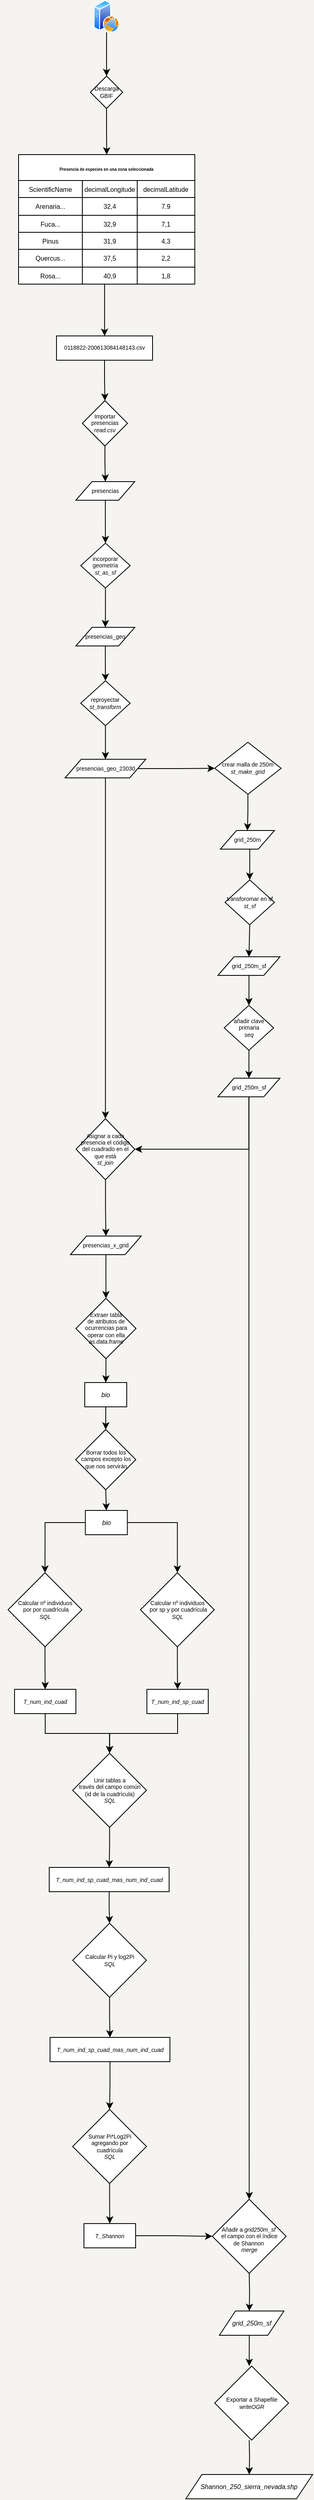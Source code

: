 <mxfile version="22.0.2" type="device">
  <diagram id="Jit6ATI7Qt1ZiND9DbnM" name="Page-1">
    <mxGraphModel dx="849" dy="1220" grid="0" gridSize="10" guides="1" tooltips="1" connect="1" arrows="1" fold="1" page="0" pageScale="1" pageWidth="827" pageHeight="1169" background="#F5F4F1" math="0" shadow="0">
      <root>
        <mxCell id="0" />
        <mxCell id="1" parent="0" />
        <mxCell id="2Fe4kPp8-cE38RGvbUpF-12" style="edgeStyle=orthogonalEdgeStyle;rounded=0;orthogonalLoop=1;jettySize=auto;html=1;" edge="1" parent="1" source="2_f8lwy6tJqQZ87SBYRz-5" target="2_f8lwy6tJqQZ87SBYRz-7">
          <mxGeometry relative="1" as="geometry" />
        </mxCell>
        <mxCell id="2_f8lwy6tJqQZ87SBYRz-5" value="" style="aspect=fixed;perimeter=ellipsePerimeter;html=1;align=center;shadow=0;dashed=0;spacingTop=3;image;image=img/lib/active_directory/web_server.svg;fontSize=7;rotation=-180;flipV=1;flipH=1;" parent="1" vertex="1">
          <mxGeometry x="1411" y="225" width="32" height="40" as="geometry" />
        </mxCell>
        <mxCell id="2Fe4kPp8-cE38RGvbUpF-13" style="edgeStyle=orthogonalEdgeStyle;rounded=0;orthogonalLoop=1;jettySize=auto;html=1;entryX=0.5;entryY=0;entryDx=0;entryDy=0;" edge="1" parent="1" source="2_f8lwy6tJqQZ87SBYRz-7" target="2_f8lwy6tJqQZ87SBYRz-72">
          <mxGeometry relative="1" as="geometry" />
        </mxCell>
        <mxCell id="2_f8lwy6tJqQZ87SBYRz-7" value="Descarga GBIF" style="rhombus;whiteSpace=wrap;html=1;fontSize=7;rotation=0;flipV=1;flipH=1;" parent="1" vertex="1">
          <mxGeometry x="1407" y="319" width="40" height="40" as="geometry" />
        </mxCell>
        <mxCell id="2_f8lwy6tJqQZ87SBYRz-76" value="" style="group;rotation=0;" parent="1" vertex="1" connectable="0">
          <mxGeometry x="1296" y="416" width="262" height="160" as="geometry" />
        </mxCell>
        <mxCell id="2_f8lwy6tJqQZ87SBYRz-32" value="" style="shape=partialRectangle;html=1;whiteSpace=wrap;connectable=0;fillColor=none;top=0;left=0;bottom=0;right=0;overflow=hidden;strokeColor=#000000;rotation=0;" parent="2_f8lwy6tJqQZ87SBYRz-76" vertex="1">
          <mxGeometry y="80" width="131.0" height="40" as="geometry" />
        </mxCell>
        <mxCell id="2_f8lwy6tJqQZ87SBYRz-33" value="" style="shape=partialRectangle;html=1;whiteSpace=wrap;connectable=0;fillColor=none;top=0;left=0;bottom=0;right=0;overflow=hidden;strokeColor=#000000;rotation=0;" parent="2_f8lwy6tJqQZ87SBYRz-76" vertex="1">
          <mxGeometry x="131" y="80" width="131.0" height="40" as="geometry" />
        </mxCell>
        <mxCell id="2_f8lwy6tJqQZ87SBYRz-47" value="" style="shape=table;html=1;whiteSpace=wrap;startSize=0;container=1;collapsible=0;childLayout=tableLayout;fontSize=7;rotation=0;" parent="2_f8lwy6tJqQZ87SBYRz-76" vertex="1">
          <mxGeometry x="22" y="32" width="218.333" height="128" as="geometry" />
        </mxCell>
        <mxCell id="2_f8lwy6tJqQZ87SBYRz-48" value="" style="shape=partialRectangle;html=1;whiteSpace=wrap;collapsible=0;dropTarget=0;pointerEvents=0;fillColor=none;top=0;left=0;bottom=0;right=0;points=[[0,0.5],[1,0.5]];portConstraint=eastwest;rotation=0;" parent="2_f8lwy6tJqQZ87SBYRz-47" vertex="1">
          <mxGeometry width="218.333" height="21" as="geometry" />
        </mxCell>
        <mxCell id="2_f8lwy6tJqQZ87SBYRz-49" value="ScientificName" style="shape=partialRectangle;html=1;whiteSpace=wrap;connectable=0;overflow=hidden;fillColor=none;top=0;left=0;bottom=0;right=0;fontSize=8;rotation=0;" parent="2_f8lwy6tJqQZ87SBYRz-48" vertex="1">
          <mxGeometry width="79" height="21" as="geometry">
            <mxRectangle width="79" height="21" as="alternateBounds" />
          </mxGeometry>
        </mxCell>
        <mxCell id="2_f8lwy6tJqQZ87SBYRz-50" value="decimalLongitude" style="shape=partialRectangle;html=1;whiteSpace=wrap;connectable=0;overflow=hidden;fillColor=none;top=0;left=0;bottom=0;right=0;fontSize=8;rotation=0;" parent="2_f8lwy6tJqQZ87SBYRz-48" vertex="1">
          <mxGeometry x="79" width="68" height="21" as="geometry">
            <mxRectangle width="68" height="21" as="alternateBounds" />
          </mxGeometry>
        </mxCell>
        <mxCell id="2_f8lwy6tJqQZ87SBYRz-51" value="decimalLatitude" style="shape=partialRectangle;html=1;whiteSpace=wrap;connectable=0;overflow=hidden;fillColor=none;top=0;left=0;bottom=0;right=0;fontSize=8;rotation=0;" parent="2_f8lwy6tJqQZ87SBYRz-48" vertex="1">
          <mxGeometry x="147" width="71" height="21" as="geometry">
            <mxRectangle width="71" height="21" as="alternateBounds" />
          </mxGeometry>
        </mxCell>
        <mxCell id="2_f8lwy6tJqQZ87SBYRz-52" value="" style="shape=partialRectangle;html=1;whiteSpace=wrap;collapsible=0;dropTarget=0;pointerEvents=0;fillColor=none;top=0;left=0;bottom=0;right=0;points=[[0,0.5],[1,0.5]];portConstraint=eastwest;rotation=0;" parent="2_f8lwy6tJqQZ87SBYRz-47" vertex="1">
          <mxGeometry y="21" width="218.333" height="22" as="geometry" />
        </mxCell>
        <mxCell id="2_f8lwy6tJqQZ87SBYRz-53" value="Arenaria..." style="shape=partialRectangle;html=1;whiteSpace=wrap;connectable=0;overflow=hidden;fillColor=none;top=0;left=0;bottom=0;right=0;fontSize=8;rotation=0;" parent="2_f8lwy6tJqQZ87SBYRz-52" vertex="1">
          <mxGeometry width="79" height="22" as="geometry">
            <mxRectangle width="79" height="22" as="alternateBounds" />
          </mxGeometry>
        </mxCell>
        <mxCell id="2_f8lwy6tJqQZ87SBYRz-54" value="32,4" style="shape=partialRectangle;html=1;whiteSpace=wrap;connectable=0;overflow=hidden;fillColor=none;top=0;left=0;bottom=0;right=0;fontSize=8;rotation=0;" parent="2_f8lwy6tJqQZ87SBYRz-52" vertex="1">
          <mxGeometry x="79" width="68" height="22" as="geometry">
            <mxRectangle width="68" height="22" as="alternateBounds" />
          </mxGeometry>
        </mxCell>
        <mxCell id="2_f8lwy6tJqQZ87SBYRz-55" value="7.9" style="shape=partialRectangle;html=1;whiteSpace=wrap;connectable=0;overflow=hidden;fillColor=none;top=0;left=0;bottom=0;right=0;fontSize=8;rotation=0;" parent="2_f8lwy6tJqQZ87SBYRz-52" vertex="1">
          <mxGeometry x="147" width="71" height="22" as="geometry">
            <mxRectangle width="71" height="22" as="alternateBounds" />
          </mxGeometry>
        </mxCell>
        <mxCell id="2_f8lwy6tJqQZ87SBYRz-56" value="" style="shape=partialRectangle;html=1;whiteSpace=wrap;collapsible=0;dropTarget=0;pointerEvents=0;fillColor=none;top=0;left=0;bottom=0;right=0;points=[[0,0.5],[1,0.5]];portConstraint=eastwest;rotation=0;" parent="2_f8lwy6tJqQZ87SBYRz-47" vertex="1">
          <mxGeometry y="43" width="218.333" height="21" as="geometry" />
        </mxCell>
        <mxCell id="2_f8lwy6tJqQZ87SBYRz-57" value="Fuca..." style="shape=partialRectangle;html=1;whiteSpace=wrap;connectable=0;overflow=hidden;fillColor=none;top=0;left=0;bottom=0;right=0;fontSize=8;rotation=0;" parent="2_f8lwy6tJqQZ87SBYRz-56" vertex="1">
          <mxGeometry width="79" height="21" as="geometry">
            <mxRectangle width="79" height="21" as="alternateBounds" />
          </mxGeometry>
        </mxCell>
        <mxCell id="2_f8lwy6tJqQZ87SBYRz-58" value="32,9" style="shape=partialRectangle;html=1;whiteSpace=wrap;connectable=0;overflow=hidden;fillColor=none;top=0;left=0;bottom=0;right=0;fontSize=8;rotation=0;" parent="2_f8lwy6tJqQZ87SBYRz-56" vertex="1">
          <mxGeometry x="79" width="68" height="21" as="geometry">
            <mxRectangle width="68" height="21" as="alternateBounds" />
          </mxGeometry>
        </mxCell>
        <mxCell id="2_f8lwy6tJqQZ87SBYRz-59" value="7,1" style="shape=partialRectangle;html=1;whiteSpace=wrap;connectable=0;overflow=hidden;fillColor=none;top=0;left=0;bottom=0;right=0;fontSize=8;rotation=0;" parent="2_f8lwy6tJqQZ87SBYRz-56" vertex="1">
          <mxGeometry x="147" width="71" height="21" as="geometry">
            <mxRectangle width="71" height="21" as="alternateBounds" />
          </mxGeometry>
        </mxCell>
        <mxCell id="2_f8lwy6tJqQZ87SBYRz-60" value="" style="shape=partialRectangle;html=1;whiteSpace=wrap;collapsible=0;dropTarget=0;pointerEvents=0;fillColor=none;top=0;left=0;bottom=0;right=0;points=[[0,0.5],[1,0.5]];portConstraint=eastwest;rotation=0;" parent="2_f8lwy6tJqQZ87SBYRz-47" vertex="1">
          <mxGeometry y="64" width="218.333" height="21" as="geometry" />
        </mxCell>
        <mxCell id="2_f8lwy6tJqQZ87SBYRz-61" value="Pinus" style="shape=partialRectangle;html=1;whiteSpace=wrap;connectable=0;overflow=hidden;fillColor=none;top=0;left=0;bottom=0;right=0;fontSize=8;rotation=0;" parent="2_f8lwy6tJqQZ87SBYRz-60" vertex="1">
          <mxGeometry width="79" height="21" as="geometry">
            <mxRectangle width="79" height="21" as="alternateBounds" />
          </mxGeometry>
        </mxCell>
        <mxCell id="2_f8lwy6tJqQZ87SBYRz-62" value="31,9" style="shape=partialRectangle;html=1;whiteSpace=wrap;connectable=0;overflow=hidden;fillColor=none;top=0;left=0;bottom=0;right=0;fontSize=8;rotation=0;" parent="2_f8lwy6tJqQZ87SBYRz-60" vertex="1">
          <mxGeometry x="79" width="68" height="21" as="geometry">
            <mxRectangle width="68" height="21" as="alternateBounds" />
          </mxGeometry>
        </mxCell>
        <mxCell id="2_f8lwy6tJqQZ87SBYRz-63" value="4,3" style="shape=partialRectangle;html=1;whiteSpace=wrap;connectable=0;overflow=hidden;fillColor=none;top=0;left=0;bottom=0;right=0;fontSize=8;rotation=0;" parent="2_f8lwy6tJqQZ87SBYRz-60" vertex="1">
          <mxGeometry x="147" width="71" height="21" as="geometry">
            <mxRectangle width="71" height="21" as="alternateBounds" />
          </mxGeometry>
        </mxCell>
        <mxCell id="2_f8lwy6tJqQZ87SBYRz-64" value="" style="shape=partialRectangle;html=1;whiteSpace=wrap;collapsible=0;dropTarget=0;pointerEvents=0;fillColor=none;top=0;left=0;bottom=0;right=0;points=[[0,0.5],[1,0.5]];portConstraint=eastwest;rotation=0;" parent="2_f8lwy6tJqQZ87SBYRz-47" vertex="1">
          <mxGeometry y="85" width="218.333" height="22" as="geometry" />
        </mxCell>
        <mxCell id="2_f8lwy6tJqQZ87SBYRz-65" value="Quercus..." style="shape=partialRectangle;html=1;whiteSpace=wrap;connectable=0;overflow=hidden;fillColor=none;top=0;left=0;bottom=0;right=0;fontSize=8;rotation=0;" parent="2_f8lwy6tJqQZ87SBYRz-64" vertex="1">
          <mxGeometry width="79" height="22" as="geometry">
            <mxRectangle width="79" height="22" as="alternateBounds" />
          </mxGeometry>
        </mxCell>
        <mxCell id="2_f8lwy6tJqQZ87SBYRz-66" value="37,5" style="shape=partialRectangle;html=1;whiteSpace=wrap;connectable=0;overflow=hidden;fillColor=none;top=0;left=0;bottom=0;right=0;fontSize=8;rotation=0;" parent="2_f8lwy6tJqQZ87SBYRz-64" vertex="1">
          <mxGeometry x="79" width="68" height="22" as="geometry">
            <mxRectangle width="68" height="22" as="alternateBounds" />
          </mxGeometry>
        </mxCell>
        <mxCell id="2_f8lwy6tJqQZ87SBYRz-67" value="2,2" style="shape=partialRectangle;html=1;whiteSpace=wrap;connectable=0;overflow=hidden;fillColor=none;top=0;left=0;bottom=0;right=0;fontSize=8;rotation=0;" parent="2_f8lwy6tJqQZ87SBYRz-64" vertex="1">
          <mxGeometry x="147" width="71" height="22" as="geometry">
            <mxRectangle width="71" height="22" as="alternateBounds" />
          </mxGeometry>
        </mxCell>
        <mxCell id="2_f8lwy6tJqQZ87SBYRz-68" value="" style="shape=partialRectangle;html=1;whiteSpace=wrap;collapsible=0;dropTarget=0;pointerEvents=0;fillColor=none;top=0;left=0;bottom=0;right=0;points=[[0,0.5],[1,0.5]];portConstraint=eastwest;rotation=0;" parent="2_f8lwy6tJqQZ87SBYRz-47" vertex="1">
          <mxGeometry y="107" width="218.333" height="21" as="geometry" />
        </mxCell>
        <mxCell id="2_f8lwy6tJqQZ87SBYRz-69" value="Rosa..." style="shape=partialRectangle;html=1;whiteSpace=wrap;connectable=0;overflow=hidden;fillColor=none;top=0;left=0;bottom=0;right=0;fontSize=8;rotation=0;" parent="2_f8lwy6tJqQZ87SBYRz-68" vertex="1">
          <mxGeometry width="79" height="21" as="geometry">
            <mxRectangle width="79" height="21" as="alternateBounds" />
          </mxGeometry>
        </mxCell>
        <mxCell id="2_f8lwy6tJqQZ87SBYRz-70" value="40,9" style="shape=partialRectangle;html=1;whiteSpace=wrap;connectable=0;overflow=hidden;fillColor=none;top=0;left=0;bottom=0;right=0;fontSize=8;rotation=0;" parent="2_f8lwy6tJqQZ87SBYRz-68" vertex="1">
          <mxGeometry x="79" width="68" height="21" as="geometry">
            <mxRectangle width="68" height="21" as="alternateBounds" />
          </mxGeometry>
        </mxCell>
        <mxCell id="2_f8lwy6tJqQZ87SBYRz-71" value="1,8" style="shape=partialRectangle;html=1;whiteSpace=wrap;connectable=0;overflow=hidden;fillColor=none;top=0;left=0;bottom=0;right=0;fontSize=8;rotation=0;" parent="2_f8lwy6tJqQZ87SBYRz-68" vertex="1">
          <mxGeometry x="147" width="71" height="21" as="geometry">
            <mxRectangle width="71" height="21" as="alternateBounds" />
          </mxGeometry>
        </mxCell>
        <mxCell id="2_f8lwy6tJqQZ87SBYRz-72" value="&lt;font style=&quot;font-size: 5px&quot;&gt;Presencia de especies en una zona seleccionada&lt;/font&gt;" style="rounded=0;whiteSpace=wrap;html=1;strokeColor=#000000;fontStyle=1;rotation=0;" parent="2_f8lwy6tJqQZ87SBYRz-76" vertex="1">
          <mxGeometry x="22" width="218.333" height="32" as="geometry" />
        </mxCell>
        <mxCell id="2Fe4kPp8-cE38RGvbUpF-16" style="edgeStyle=orthogonalEdgeStyle;rounded=0;orthogonalLoop=1;jettySize=auto;html=1;" edge="1" parent="1" source="2Fe4kPp8-cE38RGvbUpF-2" target="2Fe4kPp8-cE38RGvbUpF-3">
          <mxGeometry relative="1" as="geometry" />
        </mxCell>
        <mxCell id="2Fe4kPp8-cE38RGvbUpF-2" value="0118822-200613084148143.csv" style="rounded=0;whiteSpace=wrap;html=1;fontSize=7;rotation=0;flipV=1;flipH=1;" vertex="1" parent="1">
          <mxGeometry x="1365" y="640" width="119" height="30" as="geometry" />
        </mxCell>
        <mxCell id="2Fe4kPp8-cE38RGvbUpF-17" style="edgeStyle=orthogonalEdgeStyle;rounded=0;orthogonalLoop=1;jettySize=auto;html=1;entryX=0.5;entryY=0;entryDx=0;entryDy=0;" edge="1" parent="1" source="2Fe4kPp8-cE38RGvbUpF-3" target="2Fe4kPp8-cE38RGvbUpF-28">
          <mxGeometry relative="1" as="geometry">
            <mxPoint x="1425.25" y="818" as="targetPoint" />
          </mxGeometry>
        </mxCell>
        <mxCell id="2Fe4kPp8-cE38RGvbUpF-3" value="Importar presencias&lt;br&gt;&lt;i&gt;read.csv&lt;br&gt;&lt;/i&gt;" style="rhombus;whiteSpace=wrap;html=1;fontSize=7;rotation=0;flipV=1;flipH=1;" vertex="1" parent="1">
          <mxGeometry x="1397" y="720" width="56" height="56" as="geometry" />
        </mxCell>
        <mxCell id="2Fe4kPp8-cE38RGvbUpF-18" style="edgeStyle=orthogonalEdgeStyle;rounded=0;orthogonalLoop=1;jettySize=auto;html=1;exitX=0.5;exitY=1;exitDx=0;exitDy=0;" edge="1" parent="1" source="2Fe4kPp8-cE38RGvbUpF-28" target="2Fe4kPp8-cE38RGvbUpF-8">
          <mxGeometry relative="1" as="geometry">
            <mxPoint x="1480" y="848" as="sourcePoint" />
          </mxGeometry>
        </mxCell>
        <mxCell id="2Fe4kPp8-cE38RGvbUpF-21" style="edgeStyle=orthogonalEdgeStyle;rounded=0;orthogonalLoop=1;jettySize=auto;html=1;entryX=0.5;entryY=0;entryDx=0;entryDy=0;" edge="1" parent="1" source="2Fe4kPp8-cE38RGvbUpF-8" target="2Fe4kPp8-cE38RGvbUpF-29">
          <mxGeometry relative="1" as="geometry">
            <mxPoint x="1426.25" y="999.0" as="targetPoint" />
          </mxGeometry>
        </mxCell>
        <mxCell id="2Fe4kPp8-cE38RGvbUpF-8" value="incorporar geometría&lt;br&gt;&lt;i&gt;st_as_sf&lt;/i&gt;" style="rhombus;whiteSpace=wrap;html=1;fontSize=7;rounded=0;rotation=0;flipV=1;flipH=1;" vertex="1" parent="1">
          <mxGeometry x="1395" y="896" width="61.25" height="55.5" as="geometry" />
        </mxCell>
        <mxCell id="2Fe4kPp8-cE38RGvbUpF-15" style="edgeStyle=orthogonalEdgeStyle;rounded=0;orthogonalLoop=1;jettySize=auto;html=1;exitX=0.488;exitY=0.975;exitDx=0;exitDy=0;exitPerimeter=0;" edge="1" parent="1" source="2_f8lwy6tJqQZ87SBYRz-68" target="2Fe4kPp8-cE38RGvbUpF-2">
          <mxGeometry relative="1" as="geometry" />
        </mxCell>
        <mxCell id="2Fe4kPp8-cE38RGvbUpF-23" style="edgeStyle=orthogonalEdgeStyle;rounded=0;orthogonalLoop=1;jettySize=auto;html=1;exitX=0.5;exitY=1;exitDx=0;exitDy=0;" edge="1" parent="1" source="2Fe4kPp8-cE38RGvbUpF-29" target="2Fe4kPp8-cE38RGvbUpF-22">
          <mxGeometry relative="1" as="geometry">
            <mxPoint x="1426.259" y="1022.0" as="sourcePoint" />
          </mxGeometry>
        </mxCell>
        <mxCell id="2Fe4kPp8-cE38RGvbUpF-25" style="edgeStyle=orthogonalEdgeStyle;rounded=0;orthogonalLoop=1;jettySize=auto;html=1;exitX=0.5;exitY=1;exitDx=0;exitDy=0;entryX=0.5;entryY=0;entryDx=0;entryDy=0;" edge="1" parent="1" source="2Fe4kPp8-cE38RGvbUpF-22" target="2Fe4kPp8-cE38RGvbUpF-30">
          <mxGeometry relative="1" as="geometry">
            <mxPoint x="1426" y="1159.0" as="targetPoint" />
          </mxGeometry>
        </mxCell>
        <mxCell id="2Fe4kPp8-cE38RGvbUpF-22" value="reproyectar&lt;br&gt;&lt;i&gt;st_transform&lt;/i&gt;" style="rhombus;whiteSpace=wrap;html=1;fontSize=7;rounded=0;rotation=0;flipV=1;flipH=1;" vertex="1" parent="1">
          <mxGeometry x="1395" y="1066" width="61.25" height="55.5" as="geometry" />
        </mxCell>
        <mxCell id="2Fe4kPp8-cE38RGvbUpF-27" style="edgeStyle=orthogonalEdgeStyle;rounded=0;orthogonalLoop=1;jettySize=auto;html=1;exitX=1;exitY=0.5;exitDx=0;exitDy=0;" edge="1" parent="1" source="2Fe4kPp8-cE38RGvbUpF-30" target="2Fe4kPp8-cE38RGvbUpF-26">
          <mxGeometry relative="1" as="geometry">
            <mxPoint x="1471.31" y="1170.519" as="sourcePoint" />
          </mxGeometry>
        </mxCell>
        <mxCell id="2Fe4kPp8-cE38RGvbUpF-32" style="edgeStyle=orthogonalEdgeStyle;rounded=0;orthogonalLoop=1;jettySize=auto;html=1;exitX=0.5;exitY=1;exitDx=0;exitDy=0;entryX=0.5;entryY=0;entryDx=0;entryDy=0;" edge="1" parent="1" source="2Fe4kPp8-cE38RGvbUpF-26" target="2Fe4kPp8-cE38RGvbUpF-31">
          <mxGeometry relative="1" as="geometry" />
        </mxCell>
        <mxCell id="2Fe4kPp8-cE38RGvbUpF-26" value="crear malla de 250m&lt;br&gt;&lt;i&gt;st_make_grid&lt;/i&gt;" style="rhombus;whiteSpace=wrap;html=1;fontSize=7;rounded=0;rotation=0;flipV=1;flipH=1;" vertex="1" parent="1">
          <mxGeometry x="1561" y="1142" width="82.25" height="64.25" as="geometry" />
        </mxCell>
        <mxCell id="2Fe4kPp8-cE38RGvbUpF-28" value="presencias" style="shape=parallelogram;perimeter=parallelogramPerimeter;whiteSpace=wrap;html=1;fixedSize=1;fontSize=7;" vertex="1" parent="1">
          <mxGeometry x="1389" y="820" width="73" height="23" as="geometry" />
        </mxCell>
        <mxCell id="2Fe4kPp8-cE38RGvbUpF-29" value="presencias_geo" style="shape=parallelogram;perimeter=parallelogramPerimeter;whiteSpace=wrap;html=1;fixedSize=1;fontSize=7;" vertex="1" parent="1">
          <mxGeometry x="1389" y="1000" width="73" height="23" as="geometry" />
        </mxCell>
        <mxCell id="2Fe4kPp8-cE38RGvbUpF-43" style="edgeStyle=orthogonalEdgeStyle;rounded=0;orthogonalLoop=1;jettySize=auto;html=1;entryX=0.5;entryY=0;entryDx=0;entryDy=0;" edge="1" parent="1" source="2Fe4kPp8-cE38RGvbUpF-30" target="2Fe4kPp8-cE38RGvbUpF-42">
          <mxGeometry relative="1" as="geometry" />
        </mxCell>
        <mxCell id="2Fe4kPp8-cE38RGvbUpF-30" value="presencias_geo_23030" style="shape=parallelogram;perimeter=parallelogramPerimeter;whiteSpace=wrap;html=1;fixedSize=1;fontSize=7;" vertex="1" parent="1">
          <mxGeometry x="1375.62" y="1163" width="100" height="23" as="geometry" />
        </mxCell>
        <mxCell id="2Fe4kPp8-cE38RGvbUpF-35" style="edgeStyle=orthogonalEdgeStyle;rounded=0;orthogonalLoop=1;jettySize=auto;html=1;exitX=0.5;exitY=1;exitDx=0;exitDy=0;entryX=0.5;entryY=0;entryDx=0;entryDy=0;" edge="1" parent="1" source="2Fe4kPp8-cE38RGvbUpF-31" target="2Fe4kPp8-cE38RGvbUpF-34">
          <mxGeometry relative="1" as="geometry" />
        </mxCell>
        <mxCell id="2Fe4kPp8-cE38RGvbUpF-31" value="grid_250m" style="shape=parallelogram;perimeter=parallelogramPerimeter;whiteSpace=wrap;html=1;fixedSize=1;fontSize=7;" vertex="1" parent="1">
          <mxGeometry x="1568" y="1251" width="67" height="23" as="geometry" />
        </mxCell>
        <mxCell id="2Fe4kPp8-cE38RGvbUpF-38" style="edgeStyle=orthogonalEdgeStyle;rounded=0;orthogonalLoop=1;jettySize=auto;html=1;exitX=0.5;exitY=1;exitDx=0;exitDy=0;entryX=0.5;entryY=0;entryDx=0;entryDy=0;" edge="1" parent="1" source="2Fe4kPp8-cE38RGvbUpF-34" target="2Fe4kPp8-cE38RGvbUpF-36">
          <mxGeometry relative="1" as="geometry" />
        </mxCell>
        <mxCell id="2Fe4kPp8-cE38RGvbUpF-34" value="transforomar en sf&lt;br&gt;&lt;i&gt;st_sf&lt;/i&gt;" style="rhombus;whiteSpace=wrap;html=1;fontSize=7;rounded=0;rotation=0;flipV=1;flipH=1;" vertex="1" parent="1">
          <mxGeometry x="1573.75" y="1312" width="61.25" height="55.5" as="geometry" />
        </mxCell>
        <mxCell id="2Fe4kPp8-cE38RGvbUpF-39" style="edgeStyle=orthogonalEdgeStyle;rounded=0;orthogonalLoop=1;jettySize=auto;html=1;entryX=0.5;entryY=0;entryDx=0;entryDy=0;" edge="1" parent="1" source="2Fe4kPp8-cE38RGvbUpF-36" target="2Fe4kPp8-cE38RGvbUpF-37">
          <mxGeometry relative="1" as="geometry" />
        </mxCell>
        <mxCell id="2Fe4kPp8-cE38RGvbUpF-36" value="grid_250m_sf" style="shape=parallelogram;perimeter=parallelogramPerimeter;whiteSpace=wrap;html=1;fixedSize=1;fontSize=7;" vertex="1" parent="1">
          <mxGeometry x="1565" y="1407" width="76.88" height="23" as="geometry" />
        </mxCell>
        <mxCell id="2Fe4kPp8-cE38RGvbUpF-41" style="edgeStyle=orthogonalEdgeStyle;rounded=0;orthogonalLoop=1;jettySize=auto;html=1;exitX=0.5;exitY=1;exitDx=0;exitDy=0;entryX=0.5;entryY=0;entryDx=0;entryDy=0;" edge="1" parent="1" source="2Fe4kPp8-cE38RGvbUpF-37" target="2Fe4kPp8-cE38RGvbUpF-40">
          <mxGeometry relative="1" as="geometry" />
        </mxCell>
        <mxCell id="2Fe4kPp8-cE38RGvbUpF-37" value="añadir clave primaria&lt;br&gt;&lt;i&gt;seq&lt;/i&gt;" style="rhombus;whiteSpace=wrap;html=1;fontSize=7;rounded=0;rotation=0;flipV=1;flipH=1;" vertex="1" parent="1">
          <mxGeometry x="1572.75" y="1467" width="61.25" height="55.5" as="geometry" />
        </mxCell>
        <mxCell id="2Fe4kPp8-cE38RGvbUpF-44" style="edgeStyle=orthogonalEdgeStyle;rounded=0;orthogonalLoop=1;jettySize=auto;html=1;entryX=1;entryY=0.5;entryDx=0;entryDy=0;exitX=0.5;exitY=1;exitDx=0;exitDy=0;" edge="1" parent="1" source="2Fe4kPp8-cE38RGvbUpF-40" target="2Fe4kPp8-cE38RGvbUpF-42">
          <mxGeometry relative="1" as="geometry" />
        </mxCell>
        <mxCell id="2Fe4kPp8-cE38RGvbUpF-66" style="edgeStyle=orthogonalEdgeStyle;rounded=0;orthogonalLoop=1;jettySize=auto;html=1;entryX=0.5;entryY=0;entryDx=0;entryDy=0;" edge="1" parent="1" source="2Fe4kPp8-cE38RGvbUpF-40" target="W3SlVdfrZyyok9W8B5x4-50">
          <mxGeometry relative="1" as="geometry" />
        </mxCell>
        <mxCell id="2Fe4kPp8-cE38RGvbUpF-40" value="grid_250m_sf" style="shape=parallelogram;perimeter=parallelogramPerimeter;whiteSpace=wrap;html=1;fixedSize=1;fontSize=7;" vertex="1" parent="1">
          <mxGeometry x="1564.93" y="1557" width="76.88" height="23" as="geometry" />
        </mxCell>
        <mxCell id="2Fe4kPp8-cE38RGvbUpF-48" style="edgeStyle=orthogonalEdgeStyle;rounded=0;orthogonalLoop=1;jettySize=auto;html=1;entryX=0.5;entryY=0;entryDx=0;entryDy=0;" edge="1" parent="1" source="W3SlVdfrZyyok9W8B5x4-24" target="W3SlVdfrZyyok9W8B5x4-26">
          <mxGeometry relative="1" as="geometry" />
        </mxCell>
        <mxCell id="W3SlVdfrZyyok9W8B5x4-24" value="Extraer tabla&lt;br&gt;de atributos de ocurrencias para operar con ella&lt;br&gt;&lt;i&gt;as.data.frame&lt;/i&gt;" style="rhombus;whiteSpace=wrap;html=1;fontSize=7;rotation=0;" parent="1" vertex="1">
          <mxGeometry x="1389" y="1829" width="74.5" height="74.5" as="geometry" />
        </mxCell>
        <mxCell id="2Fe4kPp8-cE38RGvbUpF-52" style="edgeStyle=orthogonalEdgeStyle;rounded=0;orthogonalLoop=1;jettySize=auto;html=1;exitX=0.5;exitY=1;exitDx=0;exitDy=0;entryX=0.5;entryY=0;entryDx=0;entryDy=0;" edge="1" parent="1" source="W3SlVdfrZyyok9W8B5x4-26" target="2Fe4kPp8-cE38RGvbUpF-49">
          <mxGeometry relative="1" as="geometry" />
        </mxCell>
        <mxCell id="W3SlVdfrZyyok9W8B5x4-26" value="bio" style="rounded=0;whiteSpace=wrap;html=1;fontSize=8;fontStyle=2;rotation=0;" parent="1" vertex="1">
          <mxGeometry x="1400" y="1933" width="52" height="30" as="geometry" />
        </mxCell>
        <mxCell id="2Fe4kPp8-cE38RGvbUpF-57" style="edgeStyle=orthogonalEdgeStyle;rounded=0;orthogonalLoop=1;jettySize=auto;html=1;entryX=0.5;entryY=0;entryDx=0;entryDy=0;" edge="1" parent="1" source="W3SlVdfrZyyok9W8B5x4-28" target="W3SlVdfrZyyok9W8B5x4-30">
          <mxGeometry relative="1" as="geometry" />
        </mxCell>
        <mxCell id="W3SlVdfrZyyok9W8B5x4-28" value="Calcular nº individuos&lt;br&gt;&amp;nbsp;por sp y por cuadrícula&lt;br&gt;&lt;i&gt;SQL&lt;/i&gt;&lt;span style=&quot;color: rgba(0 , 0 , 0 , 0) ; font-family: monospace ; font-size: 0px&quot;&gt;xGraphModel%3E%3Croot%3E%3CmxCell%20id%3D%220%22%2F%3E%3CmxCell%20id%3D%221%22%20parent%3D%220%22%2F%3E%3CmxCell%20id%3D%222%22%20value%3D%22Extraer%20tabla%20de%20atributos%20de%20ocurrencias%20para%20operar%20con%20ella%22%20style%3D%22rhombus%3BwhiteSpace%3Dwrap%3Bhtml%3D1%3BfontSize%3D7%3B%22%20vertex%3D%221%22%20parent%3D%221%22%3E%3CmxGeometry%20x%3D%221327%22%20y%3D%22-560%22%20width%3D%2274.5%22%20height%3D%2274.5%22%20as%3D%22geometry%22%2F%3E%3C%2FmxCell%3E%3C%2Froot%3E%3C%2FmxGraphModel%3E&lt;/span&gt;" style="rhombus;whiteSpace=wrap;html=1;fontSize=7;rotation=0;" parent="1" vertex="1">
          <mxGeometry x="1469" y="2168" width="91.5" height="91.5" as="geometry" />
        </mxCell>
        <mxCell id="2Fe4kPp8-cE38RGvbUpF-60" style="edgeStyle=orthogonalEdgeStyle;rounded=0;orthogonalLoop=1;jettySize=auto;html=1;entryX=0.5;entryY=0;entryDx=0;entryDy=0;exitX=0.5;exitY=1;exitDx=0;exitDy=0;" edge="1" parent="1" source="W3SlVdfrZyyok9W8B5x4-30" target="W3SlVdfrZyyok9W8B5x4-36">
          <mxGeometry relative="1" as="geometry" />
        </mxCell>
        <mxCell id="W3SlVdfrZyyok9W8B5x4-30" value="&lt;i style=&quot;font-size: 7px&quot;&gt;T_num_ind_sp_cuad&lt;/i&gt;" style="rounded=0;whiteSpace=wrap;html=1;fontSize=8;rotation=0;" parent="1" vertex="1">
          <mxGeometry x="1477" y="2312" width="76" height="30" as="geometry" />
        </mxCell>
        <mxCell id="2Fe4kPp8-cE38RGvbUpF-56" style="edgeStyle=orthogonalEdgeStyle;rounded=0;orthogonalLoop=1;jettySize=auto;html=1;entryX=0.5;entryY=0;entryDx=0;entryDy=0;" edge="1" parent="1" source="W3SlVdfrZyyok9W8B5x4-33" target="W3SlVdfrZyyok9W8B5x4-34">
          <mxGeometry relative="1" as="geometry" />
        </mxCell>
        <mxCell id="W3SlVdfrZyyok9W8B5x4-33" value="Calcular nº individuos&lt;br&gt;&amp;nbsp;por por cuadrícula&lt;br&gt;&lt;i&gt;SQL&lt;/i&gt;&lt;span style=&quot;color: rgba(0 , 0 , 0 , 0) ; font-family: monospace ; font-size: 0px&quot;&gt;mxGraphModel%3E%3Croot%3E%3CmxCell%20id%3D%220%22%2F%3E%3CmxCell%20id%3D%221%22%20parent%3D%220%22%2F%3E%3CmxCell%20id%3D%222%22%20value%3D%22Extraer%20tabla%20de%20atributos%20de%20ocurrencias%20para%20operar%20con%20ella%22%20style%3D%22rhombus%3BwhiteSpace%3Dwrap%3Bhtml%3D1%3BfontSize%3D7%3B%22%20vertex%3D%221%22%20parent%3D%221%22%3E%3CmxGeometry%20x%3D%221327%22%20y%3D%22-560%22%20width%3D%2274.5%22%20height%3D%2274.5%22%20as%3D%22geometry%22%2F%3E%3C%2FmxCell%3E%3C%2Froot%3E%3C%2FmxGraphModel%3E&lt;/span&gt;" style="rhombus;whiteSpace=wrap;html=1;fontSize=7;rotation=0;" parent="1" vertex="1">
          <mxGeometry x="1305" y="2168" width="91.5" height="91.5" as="geometry" />
        </mxCell>
        <mxCell id="2Fe4kPp8-cE38RGvbUpF-58" style="edgeStyle=orthogonalEdgeStyle;rounded=0;orthogonalLoop=1;jettySize=auto;html=1;exitX=0.5;exitY=1;exitDx=0;exitDy=0;" edge="1" parent="1" source="W3SlVdfrZyyok9W8B5x4-34" target="W3SlVdfrZyyok9W8B5x4-36">
          <mxGeometry relative="1" as="geometry" />
        </mxCell>
        <mxCell id="W3SlVdfrZyyok9W8B5x4-34" value="&lt;i style=&quot;font-size: 7px&quot;&gt;T_num_ind_cuad&lt;/i&gt;" style="rounded=0;whiteSpace=wrap;html=1;fontSize=8;rotation=0;" parent="1" vertex="1">
          <mxGeometry x="1313" y="2312" width="76" height="30" as="geometry" />
        </mxCell>
        <mxCell id="2Fe4kPp8-cE38RGvbUpF-61" style="edgeStyle=orthogonalEdgeStyle;rounded=0;orthogonalLoop=1;jettySize=auto;html=1;entryX=0.5;entryY=0;entryDx=0;entryDy=0;" edge="1" parent="1" source="W3SlVdfrZyyok9W8B5x4-36" target="W3SlVdfrZyyok9W8B5x4-40">
          <mxGeometry relative="1" as="geometry" />
        </mxCell>
        <mxCell id="W3SlVdfrZyyok9W8B5x4-36" value="Unir tablas a&lt;br&gt;través del campo común&lt;br&gt;(id de la cuadrícula)&lt;br&gt;&lt;i&gt;SQL&lt;/i&gt;" style="rhombus;whiteSpace=wrap;html=1;fontSize=7;rotation=0;" parent="1" vertex="1">
          <mxGeometry x="1385" y="2391" width="91.5" height="91.5" as="geometry" />
        </mxCell>
        <mxCell id="2Fe4kPp8-cE38RGvbUpF-62" style="edgeStyle=orthogonalEdgeStyle;rounded=0;orthogonalLoop=1;jettySize=auto;html=1;" edge="1" parent="1" source="W3SlVdfrZyyok9W8B5x4-40" target="W3SlVdfrZyyok9W8B5x4-42">
          <mxGeometry relative="1" as="geometry" />
        </mxCell>
        <mxCell id="W3SlVdfrZyyok9W8B5x4-40" value="&lt;span style=&quot;font-size: 7px&quot;&gt;&lt;i&gt;T_num_ind_sp_cuad_mas_num_ind_cuad&lt;/i&gt;&lt;/span&gt;" style="rounded=0;whiteSpace=wrap;html=1;fontSize=8;rotation=0;" parent="1" vertex="1">
          <mxGeometry x="1356" y="2532" width="148.5" height="30" as="geometry" />
        </mxCell>
        <mxCell id="2Fe4kPp8-cE38RGvbUpF-63" style="edgeStyle=orthogonalEdgeStyle;rounded=0;orthogonalLoop=1;jettySize=auto;html=1;entryX=0.5;entryY=0;entryDx=0;entryDy=0;" edge="1" parent="1" source="W3SlVdfrZyyok9W8B5x4-42" target="W3SlVdfrZyyok9W8B5x4-44">
          <mxGeometry relative="1" as="geometry" />
        </mxCell>
        <mxCell id="W3SlVdfrZyyok9W8B5x4-42" value="Calcular Pi y log2Pi&lt;br&gt;&lt;i&gt;SQL&lt;/i&gt;" style="rhombus;whiteSpace=wrap;html=1;fontSize=7;rotation=0;" parent="1" vertex="1">
          <mxGeometry x="1385" y="2601" width="91.5" height="91.5" as="geometry" />
        </mxCell>
        <mxCell id="2Fe4kPp8-cE38RGvbUpF-64" style="edgeStyle=orthogonalEdgeStyle;rounded=0;orthogonalLoop=1;jettySize=auto;html=1;entryX=0.5;entryY=0;entryDx=0;entryDy=0;" edge="1" parent="1" source="W3SlVdfrZyyok9W8B5x4-44" target="W3SlVdfrZyyok9W8B5x4-46">
          <mxGeometry relative="1" as="geometry" />
        </mxCell>
        <mxCell id="W3SlVdfrZyyok9W8B5x4-44" value="&lt;span style=&quot;font-size: 7px&quot;&gt;&lt;i&gt;T_num_ind_sp_cuad_mas_num_ind_cuad&lt;/i&gt;&lt;/span&gt;" style="rounded=0;whiteSpace=wrap;html=1;fontSize=8;rotation=0;" parent="1" vertex="1">
          <mxGeometry x="1357" y="2742" width="148.5" height="30" as="geometry" />
        </mxCell>
        <mxCell id="2Fe4kPp8-cE38RGvbUpF-65" style="edgeStyle=orthogonalEdgeStyle;rounded=0;orthogonalLoop=1;jettySize=auto;html=1;exitX=0.5;exitY=1;exitDx=0;exitDy=0;" edge="1" parent="1" source="W3SlVdfrZyyok9W8B5x4-46" target="W3SlVdfrZyyok9W8B5x4-48">
          <mxGeometry relative="1" as="geometry" />
        </mxCell>
        <mxCell id="W3SlVdfrZyyok9W8B5x4-46" value="Sumar Pi*Log2Pi &lt;br&gt;agregando por&lt;br&gt;cuadrícula&lt;br&gt;&lt;i&gt;SQL&lt;/i&gt;" style="rhombus;whiteSpace=wrap;html=1;fontSize=7;rotation=0;" parent="1" vertex="1">
          <mxGeometry x="1385" y="2831" width="91.5" height="91.5" as="geometry" />
        </mxCell>
        <mxCell id="2Fe4kPp8-cE38RGvbUpF-67" style="edgeStyle=orthogonalEdgeStyle;rounded=0;orthogonalLoop=1;jettySize=auto;html=1;" edge="1" parent="1" source="W3SlVdfrZyyok9W8B5x4-48" target="W3SlVdfrZyyok9W8B5x4-50">
          <mxGeometry relative="1" as="geometry" />
        </mxCell>
        <mxCell id="W3SlVdfrZyyok9W8B5x4-48" value="&lt;span style=&quot;font-size: 7px&quot;&gt;&lt;i&gt;T_Shannon&lt;/i&gt;&lt;/span&gt;" style="rounded=0;whiteSpace=wrap;html=1;fontSize=8;rotation=0;" parent="1" vertex="1">
          <mxGeometry x="1399" y="2972" width="64" height="30" as="geometry" />
        </mxCell>
        <mxCell id="2Fe4kPp8-cE38RGvbUpF-68" style="edgeStyle=orthogonalEdgeStyle;rounded=0;orthogonalLoop=1;jettySize=auto;html=1;" edge="1" parent="1">
          <mxGeometry relative="1" as="geometry">
            <mxPoint x="1603.714" y="3033.464" as="sourcePoint" />
            <mxPoint x="1603.857" y="3080" as="targetPoint" />
          </mxGeometry>
        </mxCell>
        <mxCell id="W3SlVdfrZyyok9W8B5x4-50" value="&lt;br&gt;Añadir a &lt;i&gt;grid250m_sf&lt;/i&gt;&amp;nbsp;&lt;br&gt;el campo con el índice&lt;br&gt;de Shannon&amp;nbsp;&lt;br&gt;&lt;i&gt;merge&lt;/i&gt;" style="rhombus;whiteSpace=wrap;html=1;fontSize=7;rotation=0;" parent="1" vertex="1">
          <mxGeometry x="1558" y="2942" width="91.5" height="91.5" as="geometry" />
        </mxCell>
        <mxCell id="2Fe4kPp8-cE38RGvbUpF-69" style="edgeStyle=orthogonalEdgeStyle;rounded=0;orthogonalLoop=1;jettySize=auto;html=1;entryX=0.5;entryY=0;entryDx=0;entryDy=0;" edge="1" parent="1">
          <mxGeometry relative="1" as="geometry">
            <mxPoint x="1603.857" y="3110" as="sourcePoint" />
            <mxPoint x="1603.75" y="3148" as="targetPoint" />
          </mxGeometry>
        </mxCell>
        <mxCell id="W3SlVdfrZyyok9W8B5x4-53" value="grid_250m_sf" style="shape=parallelogram;perimeter=parallelogramPerimeter;whiteSpace=wrap;html=1;fixedSize=1;fontSize=8;fontStyle=2;rotation=0;" parent="1" vertex="1">
          <mxGeometry x="1566.75" y="3080" width="80" height="30" as="geometry" />
        </mxCell>
        <mxCell id="2Fe4kPp8-cE38RGvbUpF-70" style="edgeStyle=orthogonalEdgeStyle;rounded=0;orthogonalLoop=1;jettySize=auto;html=1;entryX=0.5;entryY=0;entryDx=0;entryDy=0;" edge="1" parent="1" target="W3SlVdfrZyyok9W8B5x4-57">
          <mxGeometry relative="1" as="geometry">
            <mxPoint x="1603.714" y="3239.464" as="sourcePoint" />
          </mxGeometry>
        </mxCell>
        <mxCell id="W3SlVdfrZyyok9W8B5x4-55" value="Exportar a Shapefile&lt;br&gt;&lt;i&gt;writeOGR&lt;/i&gt;" style="rhombus;whiteSpace=wrap;html=1;fontSize=7;rotation=0;" parent="1" vertex="1">
          <mxGeometry x="1561" y="3148" width="91.5" height="91.5" as="geometry" />
        </mxCell>
        <mxCell id="W3SlVdfrZyyok9W8B5x4-57" value="&lt;i&gt;Shannon_250_sierra_nevada.shp&lt;/i&gt;" style="shape=parallelogram;perimeter=parallelogramPerimeter;whiteSpace=wrap;html=1;fixedSize=1;fontSize=8;rotation=0;" parent="1" vertex="1">
          <mxGeometry x="1525.19" y="3282" width="157.12" height="30" as="geometry" />
        </mxCell>
        <mxCell id="2Fe4kPp8-cE38RGvbUpF-46" style="edgeStyle=orthogonalEdgeStyle;rounded=0;orthogonalLoop=1;jettySize=auto;html=1;" edge="1" parent="1" source="2Fe4kPp8-cE38RGvbUpF-42" target="2Fe4kPp8-cE38RGvbUpF-45">
          <mxGeometry relative="1" as="geometry" />
        </mxCell>
        <mxCell id="2Fe4kPp8-cE38RGvbUpF-42" value="Asignar a cada presencia el código del cuadrado en el que está&lt;br&gt;&lt;i&gt;st_join&lt;/i&gt;" style="rhombus;whiteSpace=wrap;html=1;fontSize=7;rounded=0;rotation=0;flipV=1;flipH=1;" vertex="1" parent="1">
          <mxGeometry x="1389.25" y="1607" width="72.75" height="75.5" as="geometry" />
        </mxCell>
        <mxCell id="2Fe4kPp8-cE38RGvbUpF-47" style="edgeStyle=orthogonalEdgeStyle;rounded=0;orthogonalLoop=1;jettySize=auto;html=1;entryX=0.5;entryY=0;entryDx=0;entryDy=0;" edge="1" parent="1" source="2Fe4kPp8-cE38RGvbUpF-45" target="W3SlVdfrZyyok9W8B5x4-24">
          <mxGeometry relative="1" as="geometry" />
        </mxCell>
        <mxCell id="2Fe4kPp8-cE38RGvbUpF-45" value="presencias_x_grid" style="shape=parallelogram;perimeter=parallelogramPerimeter;whiteSpace=wrap;html=1;fixedSize=1;fontSize=7;" vertex="1" parent="1">
          <mxGeometry x="1382.25" y="1752" width="87.75" height="23" as="geometry" />
        </mxCell>
        <mxCell id="2Fe4kPp8-cE38RGvbUpF-53" style="edgeStyle=orthogonalEdgeStyle;rounded=0;orthogonalLoop=1;jettySize=auto;html=1;exitX=0.5;exitY=1;exitDx=0;exitDy=0;entryX=0.5;entryY=0;entryDx=0;entryDy=0;" edge="1" parent="1" source="2Fe4kPp8-cE38RGvbUpF-49" target="2Fe4kPp8-cE38RGvbUpF-50">
          <mxGeometry relative="1" as="geometry" />
        </mxCell>
        <mxCell id="2Fe4kPp8-cE38RGvbUpF-49" value="Borrar todos los campos excepto los que nos servirán" style="rhombus;whiteSpace=wrap;html=1;fontSize=7;rotation=0;" vertex="1" parent="1">
          <mxGeometry x="1388.75" y="1991" width="74.5" height="74.5" as="geometry" />
        </mxCell>
        <mxCell id="2Fe4kPp8-cE38RGvbUpF-54" style="edgeStyle=orthogonalEdgeStyle;rounded=0;orthogonalLoop=1;jettySize=auto;html=1;entryX=0.5;entryY=0;entryDx=0;entryDy=0;" edge="1" parent="1" source="2Fe4kPp8-cE38RGvbUpF-50" target="W3SlVdfrZyyok9W8B5x4-33">
          <mxGeometry relative="1" as="geometry" />
        </mxCell>
        <mxCell id="2Fe4kPp8-cE38RGvbUpF-55" style="edgeStyle=orthogonalEdgeStyle;rounded=0;orthogonalLoop=1;jettySize=auto;html=1;" edge="1" parent="1" source="2Fe4kPp8-cE38RGvbUpF-50" target="W3SlVdfrZyyok9W8B5x4-28">
          <mxGeometry relative="1" as="geometry" />
        </mxCell>
        <mxCell id="2Fe4kPp8-cE38RGvbUpF-50" value="bio" style="rounded=0;whiteSpace=wrap;html=1;fontSize=8;fontStyle=2;rotation=0;" vertex="1" parent="1">
          <mxGeometry x="1400.75" y="2091" width="52" height="30" as="geometry" />
        </mxCell>
      </root>
    </mxGraphModel>
  </diagram>
</mxfile>
